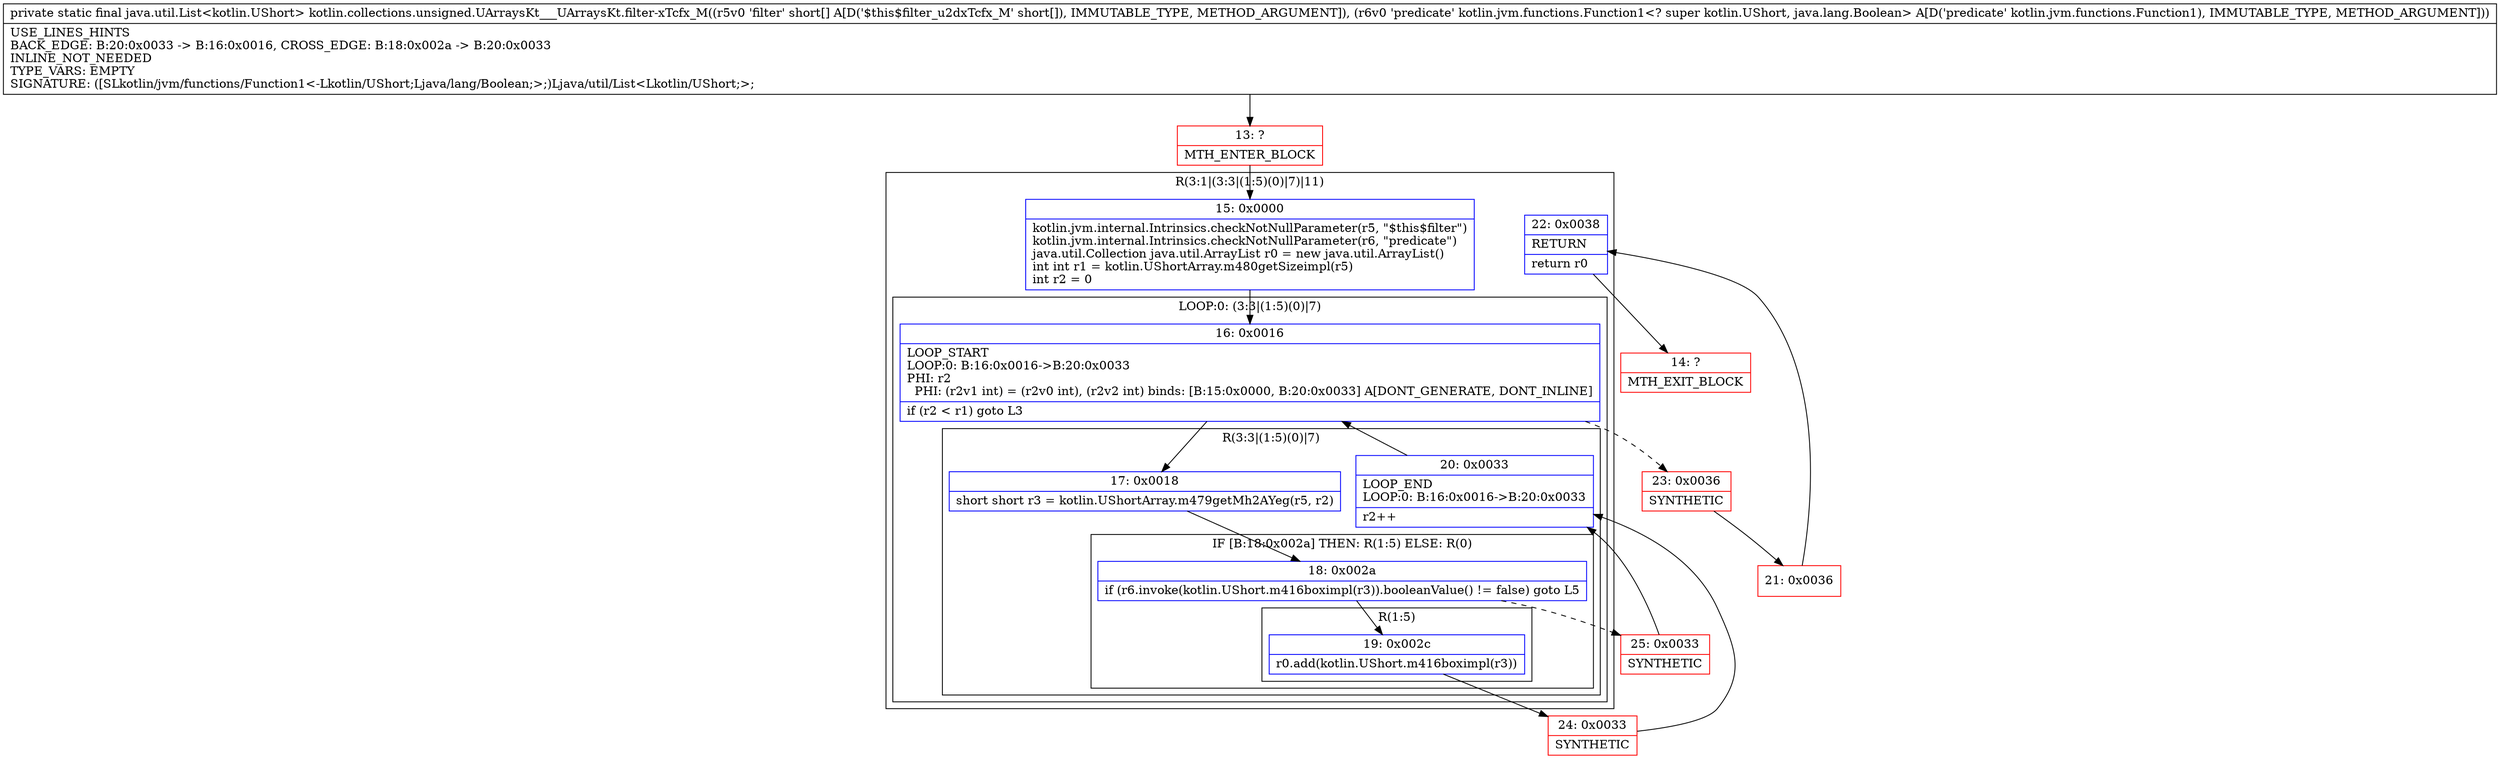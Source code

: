 digraph "CFG forkotlin.collections.unsigned.UArraysKt___UArraysKt.filter\-xTcfx_M([SLkotlin\/jvm\/functions\/Function1;)Ljava\/util\/List;" {
subgraph cluster_Region_1924413220 {
label = "R(3:1|(3:3|(1:5)(0)|7)|11)";
node [shape=record,color=blue];
Node_15 [shape=record,label="{15\:\ 0x0000|kotlin.jvm.internal.Intrinsics.checkNotNullParameter(r5, \"$this$filter\")\lkotlin.jvm.internal.Intrinsics.checkNotNullParameter(r6, \"predicate\")\ljava.util.Collection java.util.ArrayList r0 = new java.util.ArrayList()\lint int r1 = kotlin.UShortArray.m480getSizeimpl(r5)\lint r2 = 0\l}"];
subgraph cluster_LoopRegion_1390008379 {
label = "LOOP:0: (3:3|(1:5)(0)|7)";
node [shape=record,color=blue];
Node_16 [shape=record,label="{16\:\ 0x0016|LOOP_START\lLOOP:0: B:16:0x0016\-\>B:20:0x0033\lPHI: r2 \l  PHI: (r2v1 int) = (r2v0 int), (r2v2 int) binds: [B:15:0x0000, B:20:0x0033] A[DONT_GENERATE, DONT_INLINE]\l|if (r2 \< r1) goto L3\l}"];
subgraph cluster_Region_646616600 {
label = "R(3:3|(1:5)(0)|7)";
node [shape=record,color=blue];
Node_17 [shape=record,label="{17\:\ 0x0018|short short r3 = kotlin.UShortArray.m479getMh2AYeg(r5, r2)\l}"];
subgraph cluster_IfRegion_1968478458 {
label = "IF [B:18:0x002a] THEN: R(1:5) ELSE: R(0)";
node [shape=record,color=blue];
Node_18 [shape=record,label="{18\:\ 0x002a|if (r6.invoke(kotlin.UShort.m416boximpl(r3)).booleanValue() != false) goto L5\l}"];
subgraph cluster_Region_1776538063 {
label = "R(1:5)";
node [shape=record,color=blue];
Node_19 [shape=record,label="{19\:\ 0x002c|r0.add(kotlin.UShort.m416boximpl(r3))\l}"];
}
subgraph cluster_Region_1333088658 {
label = "R(0)";
node [shape=record,color=blue];
}
}
Node_20 [shape=record,label="{20\:\ 0x0033|LOOP_END\lLOOP:0: B:16:0x0016\-\>B:20:0x0033\l|r2++\l}"];
}
}
Node_22 [shape=record,label="{22\:\ 0x0038|RETURN\l|return r0\l}"];
}
Node_13 [shape=record,color=red,label="{13\:\ ?|MTH_ENTER_BLOCK\l}"];
Node_24 [shape=record,color=red,label="{24\:\ 0x0033|SYNTHETIC\l}"];
Node_25 [shape=record,color=red,label="{25\:\ 0x0033|SYNTHETIC\l}"];
Node_23 [shape=record,color=red,label="{23\:\ 0x0036|SYNTHETIC\l}"];
Node_21 [shape=record,color=red,label="{21\:\ 0x0036}"];
Node_14 [shape=record,color=red,label="{14\:\ ?|MTH_EXIT_BLOCK\l}"];
MethodNode[shape=record,label="{private static final java.util.List\<kotlin.UShort\> kotlin.collections.unsigned.UArraysKt___UArraysKt.filter\-xTcfx_M((r5v0 'filter' short[] A[D('$this$filter_u2dxTcfx_M' short[]), IMMUTABLE_TYPE, METHOD_ARGUMENT]), (r6v0 'predicate' kotlin.jvm.functions.Function1\<? super kotlin.UShort, java.lang.Boolean\> A[D('predicate' kotlin.jvm.functions.Function1), IMMUTABLE_TYPE, METHOD_ARGUMENT]))  | USE_LINES_HINTS\lBACK_EDGE: B:20:0x0033 \-\> B:16:0x0016, CROSS_EDGE: B:18:0x002a \-\> B:20:0x0033\lINLINE_NOT_NEEDED\lTYPE_VARS: EMPTY\lSIGNATURE: ([SLkotlin\/jvm\/functions\/Function1\<\-Lkotlin\/UShort;Ljava\/lang\/Boolean;\>;)Ljava\/util\/List\<Lkotlin\/UShort;\>;\l}"];
MethodNode -> Node_13;Node_15 -> Node_16;
Node_16 -> Node_17;
Node_16 -> Node_23[style=dashed];
Node_17 -> Node_18;
Node_18 -> Node_19;
Node_18 -> Node_25[style=dashed];
Node_19 -> Node_24;
Node_20 -> Node_16;
Node_22 -> Node_14;
Node_13 -> Node_15;
Node_24 -> Node_20;
Node_25 -> Node_20;
Node_23 -> Node_21;
Node_21 -> Node_22;
}

